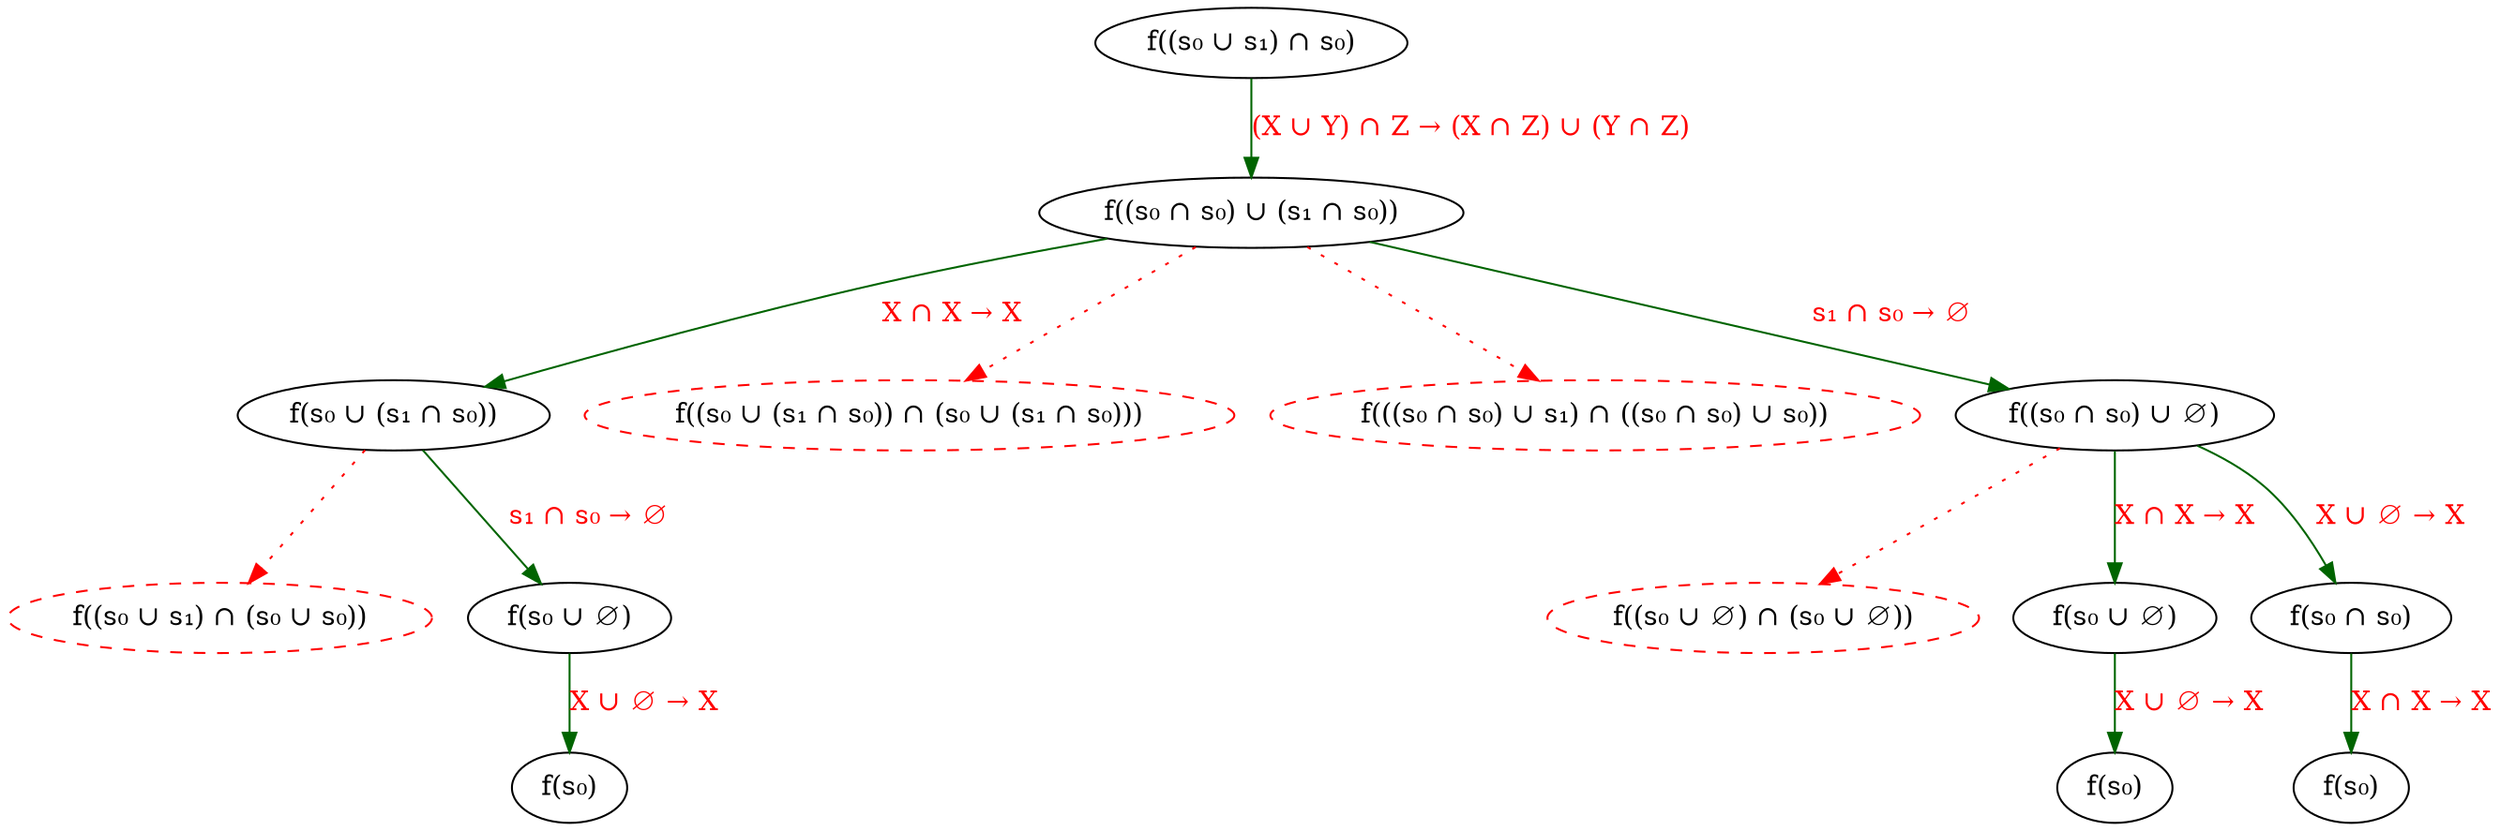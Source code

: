 digraph Rest {
	node1121269727832829637 [label="f((s₀ ∪ s₁) ∩ s₀)"
style="solid"
color="black"];
	node2742953979162573206 [label="f(s₀)"
style="solid"
color="black"];
	node3066300789287620975 [label="f(s₀ ∪ (s₁ ∩ s₀))"
style="solid"
color="black"];
	node30663007892876209756234436450810996966 [label="f((s₀ ∪ s₁) ∩ (s₀ ∪ s₀))"
style="dashed"
color="red"];
	node3244325813284305598 [label="f(s₀)"
style="solid"
color="black"];
	node4678137509373372195 [label="f(s₀)"
style="solid"
color="black"];
	node5423590975594836858 [label="f((s₀ ∩ s₀) ∪ (s₁ ∩ s₀))"
style="solid"
color="black"];
	node54235909755948368584394825599664780927 [label="f((s₀ ∪ (s₁ ∩ s₀)) ∩ (s₀ ∪ (s₁ ∩ s₀)))"
style="dashed"
color="red"];
	node54235909755948368588689827991476193426 [label="f(((s₀ ∩ s₀) ∪ s₁) ∩ ((s₀ ∩ s₀) ∪ s₀))"
style="dashed"
color="red"];
	node5783572952307335634 [label="f((s₀ ∩ s₀) ∪ ∅)"
style="solid"
color="black"];
	node57835729523073356344652996185144641063 [label="f((s₀ ∪ ∅) ∩ (s₀ ∪ ∅))"
style="dashed"
color="red"];
	node6598971428545911609 [label="f(s₀ ∪ ∅)"
style="solid"
color="black"];
	node6615261511106412191 [label="f(s₀ ∪ ∅)"
style="solid"
color="black"];
	node8424463497840281486 [label="f(s₀ ∩ s₀)"
style="solid"
color="black"];

	node1121269727832829637 -> node5423590975594836858 [label = <<font color ="red">(X ∪ Y) ∩ Z → (X ∩ Z) ∪ (Y ∩ Z)</font><br/>>
color="darkgreen"
style="solid"];
	node3066300789287620975 -> node30663007892876209756234436450810996966 [label = <<br/> >
color="red"
style="dotted"];
	node3066300789287620975 -> node6598971428545911609 [label = <<font color ="red">s₁ ∩ s₀ → ∅</font><br/>>
color="darkgreen"
style="solid"];
	node5423590975594836858 -> node3066300789287620975 [label = <<font color ="red">X ∩ X → X</font><br/>>
color="darkgreen"
style="solid"];
	node5423590975594836858 -> node54235909755948368584394825599664780927 [label = <<br/> >
color="red"
style="dotted"];
	node5423590975594836858 -> node54235909755948368588689827991476193426 [label = <<br/> >
color="red"
style="dotted"];
	node5423590975594836858 -> node5783572952307335634 [label = <<font color ="red">s₁ ∩ s₀ → ∅</font><br/>>
color="darkgreen"
style="solid"];
	node5783572952307335634 -> node57835729523073356344652996185144641063 [label = <<br/> >
color="red"
style="dotted"];
	node5783572952307335634 -> node6615261511106412191 [label = <<font color ="red">X ∩ X → X</font><br/>>
color="darkgreen"
style="solid"];
	node5783572952307335634 -> node8424463497840281486 [label = <<font color ="red">X ∪ ∅ → X</font><br/>>
color="darkgreen"
style="solid"];
	node6598971428545911609 -> node2742953979162573206 [label = <<font color ="red">X ∪ ∅ → X</font><br/>>
color="darkgreen"
style="solid"];
	node6615261511106412191 -> node3244325813284305598 [label = <<font color ="red">X ∪ ∅ → X</font><br/>>
color="darkgreen"
style="solid"];
	node8424463497840281486 -> node4678137509373372195 [label = <<font color ="red">X ∩ X → X</font><br/>>
color="darkgreen"
style="solid"];
}
